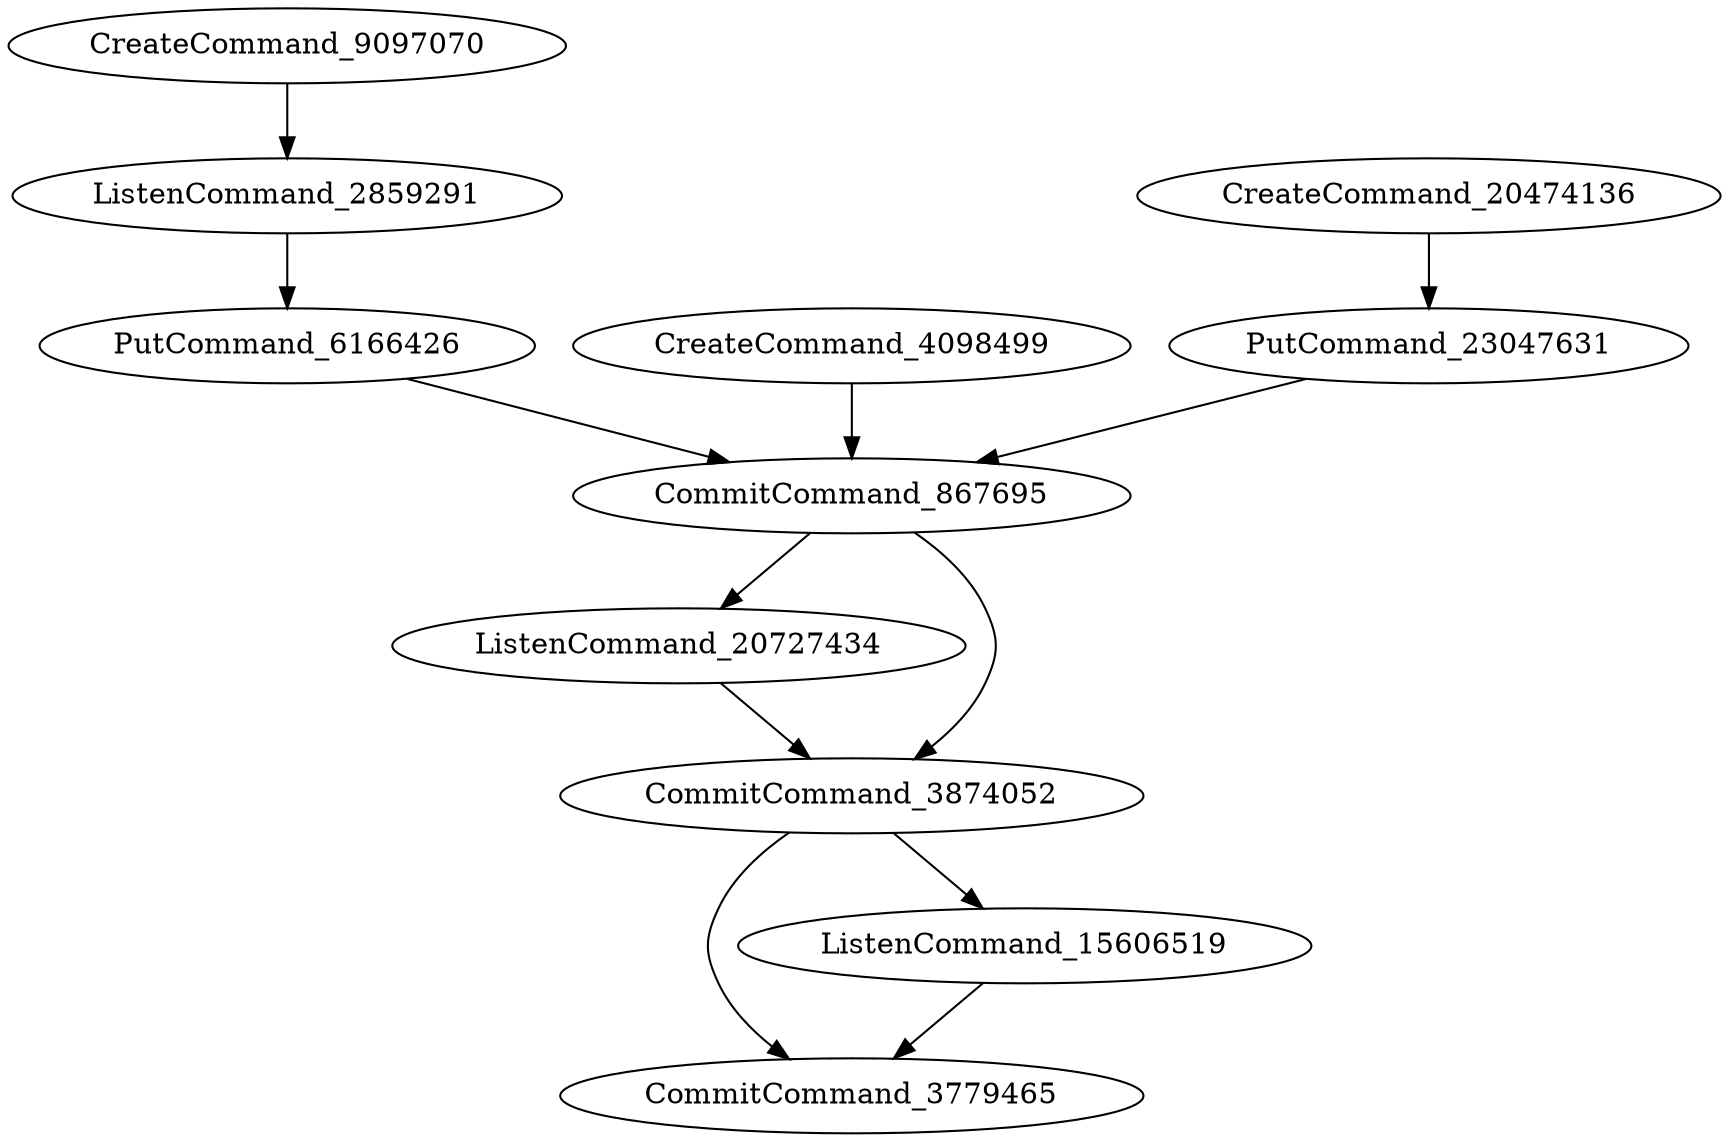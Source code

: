 digraph commands {
  CreateCommand_9097070;
  CreateCommand_4098499;
  CommitCommand_867695;
  PutCommand_23047631;
  ListenCommand_20727434;
  CreateCommand_20474136;
  CommitCommand_3779465;
  PutCommand_6166426;
  ListenCommand_2859291;
  ListenCommand_15606519;
  CommitCommand_3874052;
  CreateCommand_4098499 -> CommitCommand_867695;
  ListenCommand_15606519 -> CommitCommand_3779465;
  ListenCommand_2859291 -> PutCommand_6166426;
  CommitCommand_867695 -> CommitCommand_3874052;
  CommitCommand_3874052 -> ListenCommand_15606519;
  CommitCommand_867695 -> ListenCommand_20727434;
  CommitCommand_3874052 -> CommitCommand_3779465;
  CreateCommand_20474136 -> PutCommand_23047631;
  ListenCommand_20727434 -> CommitCommand_3874052;
  PutCommand_6166426 -> CommitCommand_867695;
  CreateCommand_9097070 -> ListenCommand_2859291;
  PutCommand_23047631 -> CommitCommand_867695;
}